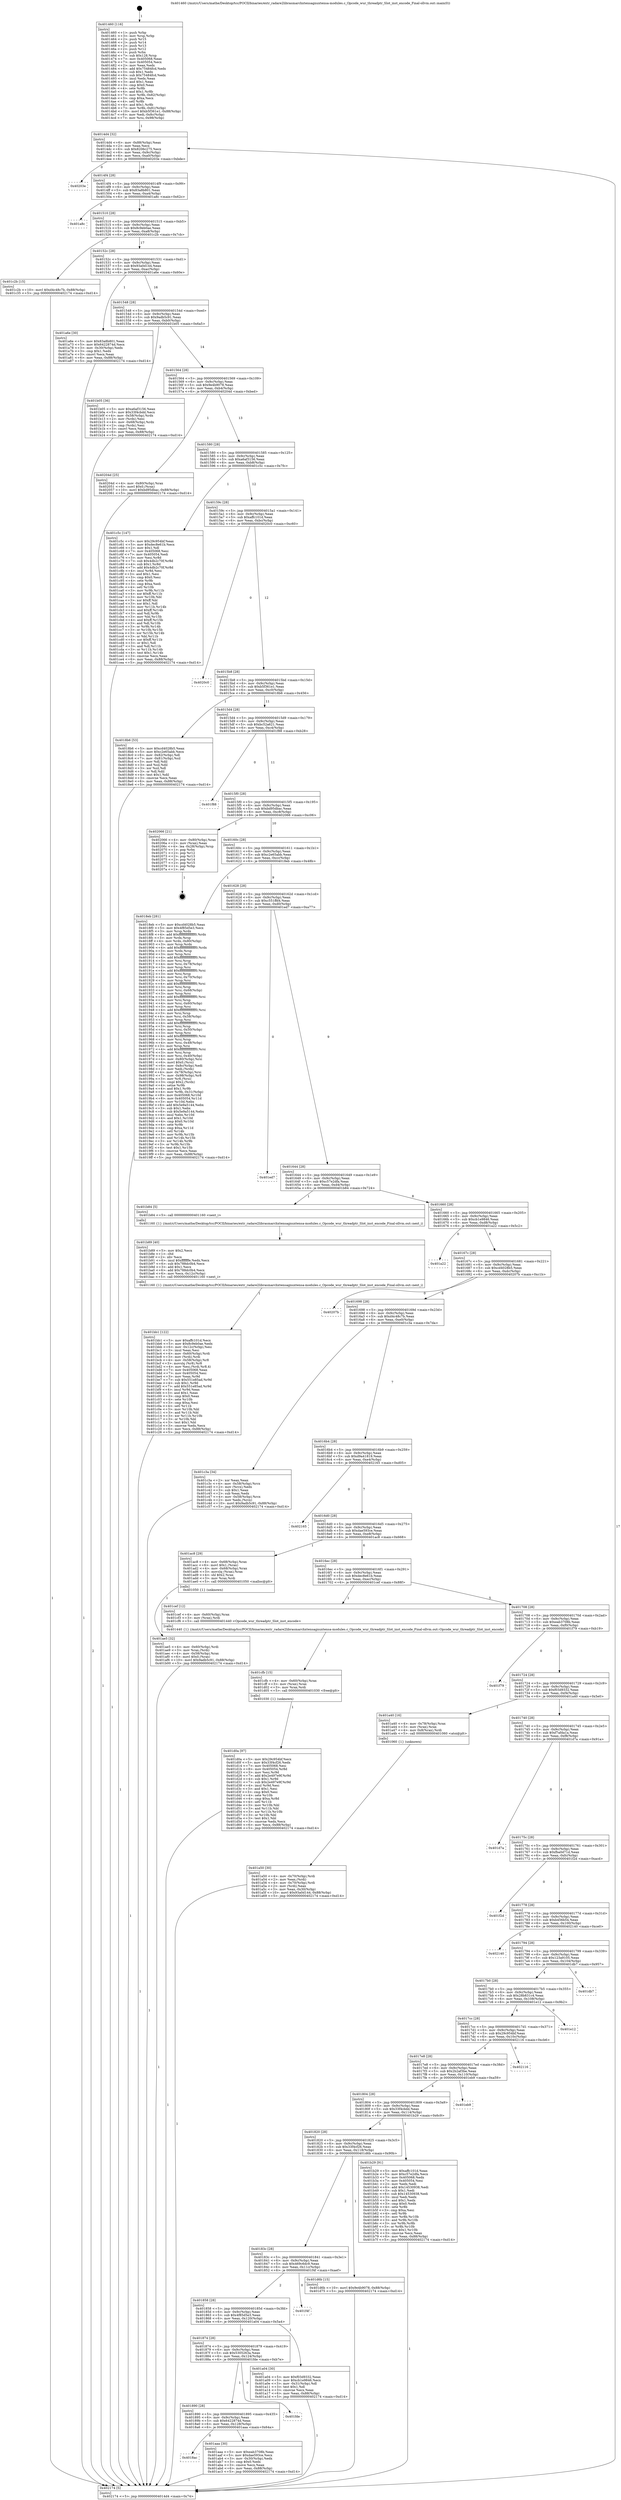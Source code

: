 digraph "0x401460" {
  label = "0x401460 (/mnt/c/Users/mathe/Desktop/tcc/POCII/binaries/extr_radare2librasmarchxtensagnuxtensa-modules.c_Opcode_wur_threadptr_Slot_inst_encode_Final-ollvm.out::main(0))"
  labelloc = "t"
  node[shape=record]

  Entry [label="",width=0.3,height=0.3,shape=circle,fillcolor=black,style=filled]
  "0x4014d4" [label="{
     0x4014d4 [32]\l
     | [instrs]\l
     &nbsp;&nbsp;0x4014d4 \<+6\>: mov -0x88(%rbp),%eax\l
     &nbsp;&nbsp;0x4014da \<+2\>: mov %eax,%ecx\l
     &nbsp;&nbsp;0x4014dc \<+6\>: sub $0x8206c275,%ecx\l
     &nbsp;&nbsp;0x4014e2 \<+6\>: mov %eax,-0x9c(%rbp)\l
     &nbsp;&nbsp;0x4014e8 \<+6\>: mov %ecx,-0xa0(%rbp)\l
     &nbsp;&nbsp;0x4014ee \<+6\>: je 000000000040203e \<main+0xbde\>\l
  }"]
  "0x40203e" [label="{
     0x40203e\l
  }", style=dashed]
  "0x4014f4" [label="{
     0x4014f4 [28]\l
     | [instrs]\l
     &nbsp;&nbsp;0x4014f4 \<+5\>: jmp 00000000004014f9 \<main+0x99\>\l
     &nbsp;&nbsp;0x4014f9 \<+6\>: mov -0x9c(%rbp),%eax\l
     &nbsp;&nbsp;0x4014ff \<+5\>: sub $0x83a8b801,%eax\l
     &nbsp;&nbsp;0x401504 \<+6\>: mov %eax,-0xa4(%rbp)\l
     &nbsp;&nbsp;0x40150a \<+6\>: je 0000000000401a8c \<main+0x62c\>\l
  }"]
  Exit [label="",width=0.3,height=0.3,shape=circle,fillcolor=black,style=filled,peripheries=2]
  "0x401a8c" [label="{
     0x401a8c\l
  }", style=dashed]
  "0x401510" [label="{
     0x401510 [28]\l
     | [instrs]\l
     &nbsp;&nbsp;0x401510 \<+5\>: jmp 0000000000401515 \<main+0xb5\>\l
     &nbsp;&nbsp;0x401515 \<+6\>: mov -0x9c(%rbp),%eax\l
     &nbsp;&nbsp;0x40151b \<+5\>: sub $0x8c9eb0ae,%eax\l
     &nbsp;&nbsp;0x401520 \<+6\>: mov %eax,-0xa8(%rbp)\l
     &nbsp;&nbsp;0x401526 \<+6\>: je 0000000000401c2b \<main+0x7cb\>\l
  }"]
  "0x401d0a" [label="{
     0x401d0a [97]\l
     | [instrs]\l
     &nbsp;&nbsp;0x401d0a \<+5\>: mov $0x29c954bf,%ecx\l
     &nbsp;&nbsp;0x401d0f \<+5\>: mov $0x33f4cf26,%edx\l
     &nbsp;&nbsp;0x401d14 \<+7\>: mov 0x405068,%esi\l
     &nbsp;&nbsp;0x401d1b \<+8\>: mov 0x405054,%r8d\l
     &nbsp;&nbsp;0x401d23 \<+3\>: mov %esi,%r9d\l
     &nbsp;&nbsp;0x401d26 \<+7\>: add $0x2e497e9f,%r9d\l
     &nbsp;&nbsp;0x401d2d \<+4\>: sub $0x1,%r9d\l
     &nbsp;&nbsp;0x401d31 \<+7\>: sub $0x2e497e9f,%r9d\l
     &nbsp;&nbsp;0x401d38 \<+4\>: imul %r9d,%esi\l
     &nbsp;&nbsp;0x401d3c \<+3\>: and $0x1,%esi\l
     &nbsp;&nbsp;0x401d3f \<+3\>: cmp $0x0,%esi\l
     &nbsp;&nbsp;0x401d42 \<+4\>: sete %r10b\l
     &nbsp;&nbsp;0x401d46 \<+4\>: cmp $0xa,%r8d\l
     &nbsp;&nbsp;0x401d4a \<+4\>: setl %r11b\l
     &nbsp;&nbsp;0x401d4e \<+3\>: mov %r10b,%bl\l
     &nbsp;&nbsp;0x401d51 \<+3\>: and %r11b,%bl\l
     &nbsp;&nbsp;0x401d54 \<+3\>: xor %r11b,%r10b\l
     &nbsp;&nbsp;0x401d57 \<+3\>: or %r10b,%bl\l
     &nbsp;&nbsp;0x401d5a \<+3\>: test $0x1,%bl\l
     &nbsp;&nbsp;0x401d5d \<+3\>: cmovne %edx,%ecx\l
     &nbsp;&nbsp;0x401d60 \<+6\>: mov %ecx,-0x88(%rbp)\l
     &nbsp;&nbsp;0x401d66 \<+5\>: jmp 0000000000402174 \<main+0xd14\>\l
  }"]
  "0x401c2b" [label="{
     0x401c2b [15]\l
     | [instrs]\l
     &nbsp;&nbsp;0x401c2b \<+10\>: movl $0xd4c48c7b,-0x88(%rbp)\l
     &nbsp;&nbsp;0x401c35 \<+5\>: jmp 0000000000402174 \<main+0xd14\>\l
  }"]
  "0x40152c" [label="{
     0x40152c [28]\l
     | [instrs]\l
     &nbsp;&nbsp;0x40152c \<+5\>: jmp 0000000000401531 \<main+0xd1\>\l
     &nbsp;&nbsp;0x401531 \<+6\>: mov -0x9c(%rbp),%eax\l
     &nbsp;&nbsp;0x401537 \<+5\>: sub $0x93a0d144,%eax\l
     &nbsp;&nbsp;0x40153c \<+6\>: mov %eax,-0xac(%rbp)\l
     &nbsp;&nbsp;0x401542 \<+6\>: je 0000000000401a6e \<main+0x60e\>\l
  }"]
  "0x401cfb" [label="{
     0x401cfb [15]\l
     | [instrs]\l
     &nbsp;&nbsp;0x401cfb \<+4\>: mov -0x60(%rbp),%rax\l
     &nbsp;&nbsp;0x401cff \<+3\>: mov (%rax),%rax\l
     &nbsp;&nbsp;0x401d02 \<+3\>: mov %rax,%rdi\l
     &nbsp;&nbsp;0x401d05 \<+5\>: call 0000000000401030 \<free@plt\>\l
     | [calls]\l
     &nbsp;&nbsp;0x401030 \{1\} (unknown)\l
  }"]
  "0x401a6e" [label="{
     0x401a6e [30]\l
     | [instrs]\l
     &nbsp;&nbsp;0x401a6e \<+5\>: mov $0x83a8b801,%eax\l
     &nbsp;&nbsp;0x401a73 \<+5\>: mov $0x6422874d,%ecx\l
     &nbsp;&nbsp;0x401a78 \<+3\>: mov -0x30(%rbp),%edx\l
     &nbsp;&nbsp;0x401a7b \<+3\>: cmp $0x1,%edx\l
     &nbsp;&nbsp;0x401a7e \<+3\>: cmovl %ecx,%eax\l
     &nbsp;&nbsp;0x401a81 \<+6\>: mov %eax,-0x88(%rbp)\l
     &nbsp;&nbsp;0x401a87 \<+5\>: jmp 0000000000402174 \<main+0xd14\>\l
  }"]
  "0x401548" [label="{
     0x401548 [28]\l
     | [instrs]\l
     &nbsp;&nbsp;0x401548 \<+5\>: jmp 000000000040154d \<main+0xed\>\l
     &nbsp;&nbsp;0x40154d \<+6\>: mov -0x9c(%rbp),%eax\l
     &nbsp;&nbsp;0x401553 \<+5\>: sub $0x9adb5c91,%eax\l
     &nbsp;&nbsp;0x401558 \<+6\>: mov %eax,-0xb0(%rbp)\l
     &nbsp;&nbsp;0x40155e \<+6\>: je 0000000000401b05 \<main+0x6a5\>\l
  }"]
  "0x401bb1" [label="{
     0x401bb1 [122]\l
     | [instrs]\l
     &nbsp;&nbsp;0x401bb1 \<+5\>: mov $0xaffc101d,%ecx\l
     &nbsp;&nbsp;0x401bb6 \<+5\>: mov $0x8c9eb0ae,%edx\l
     &nbsp;&nbsp;0x401bbb \<+6\>: mov -0x12c(%rbp),%esi\l
     &nbsp;&nbsp;0x401bc1 \<+3\>: imul %eax,%esi\l
     &nbsp;&nbsp;0x401bc4 \<+4\>: mov -0x60(%rbp),%rdi\l
     &nbsp;&nbsp;0x401bc8 \<+3\>: mov (%rdi),%rdi\l
     &nbsp;&nbsp;0x401bcb \<+4\>: mov -0x58(%rbp),%r8\l
     &nbsp;&nbsp;0x401bcf \<+3\>: movslq (%r8),%r8\l
     &nbsp;&nbsp;0x401bd2 \<+4\>: mov %esi,(%rdi,%r8,4)\l
     &nbsp;&nbsp;0x401bd6 \<+7\>: mov 0x405068,%eax\l
     &nbsp;&nbsp;0x401bdd \<+7\>: mov 0x405054,%esi\l
     &nbsp;&nbsp;0x401be4 \<+3\>: mov %eax,%r9d\l
     &nbsp;&nbsp;0x401be7 \<+7\>: sub $0x551e85ad,%r9d\l
     &nbsp;&nbsp;0x401bee \<+4\>: sub $0x1,%r9d\l
     &nbsp;&nbsp;0x401bf2 \<+7\>: add $0x551e85ad,%r9d\l
     &nbsp;&nbsp;0x401bf9 \<+4\>: imul %r9d,%eax\l
     &nbsp;&nbsp;0x401bfd \<+3\>: and $0x1,%eax\l
     &nbsp;&nbsp;0x401c00 \<+3\>: cmp $0x0,%eax\l
     &nbsp;&nbsp;0x401c03 \<+4\>: sete %r10b\l
     &nbsp;&nbsp;0x401c07 \<+3\>: cmp $0xa,%esi\l
     &nbsp;&nbsp;0x401c0a \<+4\>: setl %r11b\l
     &nbsp;&nbsp;0x401c0e \<+3\>: mov %r10b,%bl\l
     &nbsp;&nbsp;0x401c11 \<+3\>: and %r11b,%bl\l
     &nbsp;&nbsp;0x401c14 \<+3\>: xor %r11b,%r10b\l
     &nbsp;&nbsp;0x401c17 \<+3\>: or %r10b,%bl\l
     &nbsp;&nbsp;0x401c1a \<+3\>: test $0x1,%bl\l
     &nbsp;&nbsp;0x401c1d \<+3\>: cmovne %edx,%ecx\l
     &nbsp;&nbsp;0x401c20 \<+6\>: mov %ecx,-0x88(%rbp)\l
     &nbsp;&nbsp;0x401c26 \<+5\>: jmp 0000000000402174 \<main+0xd14\>\l
  }"]
  "0x401b05" [label="{
     0x401b05 [36]\l
     | [instrs]\l
     &nbsp;&nbsp;0x401b05 \<+5\>: mov $0xa6af3156,%eax\l
     &nbsp;&nbsp;0x401b0a \<+5\>: mov $0x33f4cbdd,%ecx\l
     &nbsp;&nbsp;0x401b0f \<+4\>: mov -0x58(%rbp),%rdx\l
     &nbsp;&nbsp;0x401b13 \<+2\>: mov (%rdx),%esi\l
     &nbsp;&nbsp;0x401b15 \<+4\>: mov -0x68(%rbp),%rdx\l
     &nbsp;&nbsp;0x401b19 \<+2\>: cmp (%rdx),%esi\l
     &nbsp;&nbsp;0x401b1b \<+3\>: cmovl %ecx,%eax\l
     &nbsp;&nbsp;0x401b1e \<+6\>: mov %eax,-0x88(%rbp)\l
     &nbsp;&nbsp;0x401b24 \<+5\>: jmp 0000000000402174 \<main+0xd14\>\l
  }"]
  "0x401564" [label="{
     0x401564 [28]\l
     | [instrs]\l
     &nbsp;&nbsp;0x401564 \<+5\>: jmp 0000000000401569 \<main+0x109\>\l
     &nbsp;&nbsp;0x401569 \<+6\>: mov -0x9c(%rbp),%eax\l
     &nbsp;&nbsp;0x40156f \<+5\>: sub $0x9e4b9078,%eax\l
     &nbsp;&nbsp;0x401574 \<+6\>: mov %eax,-0xb4(%rbp)\l
     &nbsp;&nbsp;0x40157a \<+6\>: je 000000000040204d \<main+0xbed\>\l
  }"]
  "0x401b89" [label="{
     0x401b89 [40]\l
     | [instrs]\l
     &nbsp;&nbsp;0x401b89 \<+5\>: mov $0x2,%ecx\l
     &nbsp;&nbsp;0x401b8e \<+1\>: cltd\l
     &nbsp;&nbsp;0x401b8f \<+2\>: idiv %ecx\l
     &nbsp;&nbsp;0x401b91 \<+6\>: imul $0xfffffffe,%edx,%ecx\l
     &nbsp;&nbsp;0x401b97 \<+6\>: sub $0x788dc0b4,%ecx\l
     &nbsp;&nbsp;0x401b9d \<+3\>: add $0x1,%ecx\l
     &nbsp;&nbsp;0x401ba0 \<+6\>: add $0x788dc0b4,%ecx\l
     &nbsp;&nbsp;0x401ba6 \<+6\>: mov %ecx,-0x12c(%rbp)\l
     &nbsp;&nbsp;0x401bac \<+5\>: call 0000000000401160 \<next_i\>\l
     | [calls]\l
     &nbsp;&nbsp;0x401160 \{1\} (/mnt/c/Users/mathe/Desktop/tcc/POCII/binaries/extr_radare2librasmarchxtensagnuxtensa-modules.c_Opcode_wur_threadptr_Slot_inst_encode_Final-ollvm.out::next_i)\l
  }"]
  "0x40204d" [label="{
     0x40204d [25]\l
     | [instrs]\l
     &nbsp;&nbsp;0x40204d \<+4\>: mov -0x80(%rbp),%rax\l
     &nbsp;&nbsp;0x402051 \<+6\>: movl $0x0,(%rax)\l
     &nbsp;&nbsp;0x402057 \<+10\>: movl $0xbd95dbac,-0x88(%rbp)\l
     &nbsp;&nbsp;0x402061 \<+5\>: jmp 0000000000402174 \<main+0xd14\>\l
  }"]
  "0x401580" [label="{
     0x401580 [28]\l
     | [instrs]\l
     &nbsp;&nbsp;0x401580 \<+5\>: jmp 0000000000401585 \<main+0x125\>\l
     &nbsp;&nbsp;0x401585 \<+6\>: mov -0x9c(%rbp),%eax\l
     &nbsp;&nbsp;0x40158b \<+5\>: sub $0xa6af3156,%eax\l
     &nbsp;&nbsp;0x401590 \<+6\>: mov %eax,-0xb8(%rbp)\l
     &nbsp;&nbsp;0x401596 \<+6\>: je 0000000000401c5c \<main+0x7fc\>\l
  }"]
  "0x401ae5" [label="{
     0x401ae5 [32]\l
     | [instrs]\l
     &nbsp;&nbsp;0x401ae5 \<+4\>: mov -0x60(%rbp),%rdi\l
     &nbsp;&nbsp;0x401ae9 \<+3\>: mov %rax,(%rdi)\l
     &nbsp;&nbsp;0x401aec \<+4\>: mov -0x58(%rbp),%rax\l
     &nbsp;&nbsp;0x401af0 \<+6\>: movl $0x0,(%rax)\l
     &nbsp;&nbsp;0x401af6 \<+10\>: movl $0x9adb5c91,-0x88(%rbp)\l
     &nbsp;&nbsp;0x401b00 \<+5\>: jmp 0000000000402174 \<main+0xd14\>\l
  }"]
  "0x401c5c" [label="{
     0x401c5c [147]\l
     | [instrs]\l
     &nbsp;&nbsp;0x401c5c \<+5\>: mov $0x29c954bf,%eax\l
     &nbsp;&nbsp;0x401c61 \<+5\>: mov $0xdec8e61b,%ecx\l
     &nbsp;&nbsp;0x401c66 \<+2\>: mov $0x1,%dl\l
     &nbsp;&nbsp;0x401c68 \<+7\>: mov 0x405068,%esi\l
     &nbsp;&nbsp;0x401c6f \<+7\>: mov 0x405054,%edi\l
     &nbsp;&nbsp;0x401c76 \<+3\>: mov %esi,%r8d\l
     &nbsp;&nbsp;0x401c79 \<+7\>: sub $0x4db2c70f,%r8d\l
     &nbsp;&nbsp;0x401c80 \<+4\>: sub $0x1,%r8d\l
     &nbsp;&nbsp;0x401c84 \<+7\>: add $0x4db2c70f,%r8d\l
     &nbsp;&nbsp;0x401c8b \<+4\>: imul %r8d,%esi\l
     &nbsp;&nbsp;0x401c8f \<+3\>: and $0x1,%esi\l
     &nbsp;&nbsp;0x401c92 \<+3\>: cmp $0x0,%esi\l
     &nbsp;&nbsp;0x401c95 \<+4\>: sete %r9b\l
     &nbsp;&nbsp;0x401c99 \<+3\>: cmp $0xa,%edi\l
     &nbsp;&nbsp;0x401c9c \<+4\>: setl %r10b\l
     &nbsp;&nbsp;0x401ca0 \<+3\>: mov %r9b,%r11b\l
     &nbsp;&nbsp;0x401ca3 \<+4\>: xor $0xff,%r11b\l
     &nbsp;&nbsp;0x401ca7 \<+3\>: mov %r10b,%bl\l
     &nbsp;&nbsp;0x401caa \<+3\>: xor $0xff,%bl\l
     &nbsp;&nbsp;0x401cad \<+3\>: xor $0x1,%dl\l
     &nbsp;&nbsp;0x401cb0 \<+3\>: mov %r11b,%r14b\l
     &nbsp;&nbsp;0x401cb3 \<+4\>: and $0xff,%r14b\l
     &nbsp;&nbsp;0x401cb7 \<+3\>: and %dl,%r9b\l
     &nbsp;&nbsp;0x401cba \<+3\>: mov %bl,%r15b\l
     &nbsp;&nbsp;0x401cbd \<+4\>: and $0xff,%r15b\l
     &nbsp;&nbsp;0x401cc1 \<+3\>: and %dl,%r10b\l
     &nbsp;&nbsp;0x401cc4 \<+3\>: or %r9b,%r14b\l
     &nbsp;&nbsp;0x401cc7 \<+3\>: or %r10b,%r15b\l
     &nbsp;&nbsp;0x401cca \<+3\>: xor %r15b,%r14b\l
     &nbsp;&nbsp;0x401ccd \<+3\>: or %bl,%r11b\l
     &nbsp;&nbsp;0x401cd0 \<+4\>: xor $0xff,%r11b\l
     &nbsp;&nbsp;0x401cd4 \<+3\>: or $0x1,%dl\l
     &nbsp;&nbsp;0x401cd7 \<+3\>: and %dl,%r11b\l
     &nbsp;&nbsp;0x401cda \<+3\>: or %r11b,%r14b\l
     &nbsp;&nbsp;0x401cdd \<+4\>: test $0x1,%r14b\l
     &nbsp;&nbsp;0x401ce1 \<+3\>: cmovne %ecx,%eax\l
     &nbsp;&nbsp;0x401ce4 \<+6\>: mov %eax,-0x88(%rbp)\l
     &nbsp;&nbsp;0x401cea \<+5\>: jmp 0000000000402174 \<main+0xd14\>\l
  }"]
  "0x40159c" [label="{
     0x40159c [28]\l
     | [instrs]\l
     &nbsp;&nbsp;0x40159c \<+5\>: jmp 00000000004015a1 \<main+0x141\>\l
     &nbsp;&nbsp;0x4015a1 \<+6\>: mov -0x9c(%rbp),%eax\l
     &nbsp;&nbsp;0x4015a7 \<+5\>: sub $0xaffc101d,%eax\l
     &nbsp;&nbsp;0x4015ac \<+6\>: mov %eax,-0xbc(%rbp)\l
     &nbsp;&nbsp;0x4015b2 \<+6\>: je 00000000004020c0 \<main+0xc60\>\l
  }"]
  "0x4018ac" [label="{
     0x4018ac\l
  }", style=dashed]
  "0x4020c0" [label="{
     0x4020c0\l
  }", style=dashed]
  "0x4015b8" [label="{
     0x4015b8 [28]\l
     | [instrs]\l
     &nbsp;&nbsp;0x4015b8 \<+5\>: jmp 00000000004015bd \<main+0x15d\>\l
     &nbsp;&nbsp;0x4015bd \<+6\>: mov -0x9c(%rbp),%eax\l
     &nbsp;&nbsp;0x4015c3 \<+5\>: sub $0xb5f361e1,%eax\l
     &nbsp;&nbsp;0x4015c8 \<+6\>: mov %eax,-0xc0(%rbp)\l
     &nbsp;&nbsp;0x4015ce \<+6\>: je 00000000004018b6 \<main+0x456\>\l
  }"]
  "0x401aaa" [label="{
     0x401aaa [30]\l
     | [instrs]\l
     &nbsp;&nbsp;0x401aaa \<+5\>: mov $0xeab3708b,%eax\l
     &nbsp;&nbsp;0x401aaf \<+5\>: mov $0xdae593ce,%ecx\l
     &nbsp;&nbsp;0x401ab4 \<+3\>: mov -0x30(%rbp),%edx\l
     &nbsp;&nbsp;0x401ab7 \<+3\>: cmp $0x0,%edx\l
     &nbsp;&nbsp;0x401aba \<+3\>: cmove %ecx,%eax\l
     &nbsp;&nbsp;0x401abd \<+6\>: mov %eax,-0x88(%rbp)\l
     &nbsp;&nbsp;0x401ac3 \<+5\>: jmp 0000000000402174 \<main+0xd14\>\l
  }"]
  "0x4018b6" [label="{
     0x4018b6 [53]\l
     | [instrs]\l
     &nbsp;&nbsp;0x4018b6 \<+5\>: mov $0xcd4028b5,%eax\l
     &nbsp;&nbsp;0x4018bb \<+5\>: mov $0xc2e65abb,%ecx\l
     &nbsp;&nbsp;0x4018c0 \<+6\>: mov -0x82(%rbp),%dl\l
     &nbsp;&nbsp;0x4018c6 \<+7\>: mov -0x81(%rbp),%sil\l
     &nbsp;&nbsp;0x4018cd \<+3\>: mov %dl,%dil\l
     &nbsp;&nbsp;0x4018d0 \<+3\>: and %sil,%dil\l
     &nbsp;&nbsp;0x4018d3 \<+3\>: xor %sil,%dl\l
     &nbsp;&nbsp;0x4018d6 \<+3\>: or %dl,%dil\l
     &nbsp;&nbsp;0x4018d9 \<+4\>: test $0x1,%dil\l
     &nbsp;&nbsp;0x4018dd \<+3\>: cmovne %ecx,%eax\l
     &nbsp;&nbsp;0x4018e0 \<+6\>: mov %eax,-0x88(%rbp)\l
     &nbsp;&nbsp;0x4018e6 \<+5\>: jmp 0000000000402174 \<main+0xd14\>\l
  }"]
  "0x4015d4" [label="{
     0x4015d4 [28]\l
     | [instrs]\l
     &nbsp;&nbsp;0x4015d4 \<+5\>: jmp 00000000004015d9 \<main+0x179\>\l
     &nbsp;&nbsp;0x4015d9 \<+6\>: mov -0x9c(%rbp),%eax\l
     &nbsp;&nbsp;0x4015df \<+5\>: sub $0xbc52a621,%eax\l
     &nbsp;&nbsp;0x4015e4 \<+6\>: mov %eax,-0xc4(%rbp)\l
     &nbsp;&nbsp;0x4015ea \<+6\>: je 0000000000401f88 \<main+0xb28\>\l
  }"]
  "0x402174" [label="{
     0x402174 [5]\l
     | [instrs]\l
     &nbsp;&nbsp;0x402174 \<+5\>: jmp 00000000004014d4 \<main+0x74\>\l
  }"]
  "0x401460" [label="{
     0x401460 [116]\l
     | [instrs]\l
     &nbsp;&nbsp;0x401460 \<+1\>: push %rbp\l
     &nbsp;&nbsp;0x401461 \<+3\>: mov %rsp,%rbp\l
     &nbsp;&nbsp;0x401464 \<+2\>: push %r15\l
     &nbsp;&nbsp;0x401466 \<+2\>: push %r14\l
     &nbsp;&nbsp;0x401468 \<+2\>: push %r13\l
     &nbsp;&nbsp;0x40146a \<+2\>: push %r12\l
     &nbsp;&nbsp;0x40146c \<+1\>: push %rbx\l
     &nbsp;&nbsp;0x40146d \<+7\>: sub $0x128,%rsp\l
     &nbsp;&nbsp;0x401474 \<+7\>: mov 0x405068,%eax\l
     &nbsp;&nbsp;0x40147b \<+7\>: mov 0x405054,%ecx\l
     &nbsp;&nbsp;0x401482 \<+2\>: mov %eax,%edx\l
     &nbsp;&nbsp;0x401484 \<+6\>: add $0x75484fcd,%edx\l
     &nbsp;&nbsp;0x40148a \<+3\>: sub $0x1,%edx\l
     &nbsp;&nbsp;0x40148d \<+6\>: sub $0x75484fcd,%edx\l
     &nbsp;&nbsp;0x401493 \<+3\>: imul %edx,%eax\l
     &nbsp;&nbsp;0x401496 \<+3\>: and $0x1,%eax\l
     &nbsp;&nbsp;0x401499 \<+3\>: cmp $0x0,%eax\l
     &nbsp;&nbsp;0x40149c \<+4\>: sete %r8b\l
     &nbsp;&nbsp;0x4014a0 \<+4\>: and $0x1,%r8b\l
     &nbsp;&nbsp;0x4014a4 \<+7\>: mov %r8b,-0x82(%rbp)\l
     &nbsp;&nbsp;0x4014ab \<+3\>: cmp $0xa,%ecx\l
     &nbsp;&nbsp;0x4014ae \<+4\>: setl %r8b\l
     &nbsp;&nbsp;0x4014b2 \<+4\>: and $0x1,%r8b\l
     &nbsp;&nbsp;0x4014b6 \<+7\>: mov %r8b,-0x81(%rbp)\l
     &nbsp;&nbsp;0x4014bd \<+10\>: movl $0xb5f361e1,-0x88(%rbp)\l
     &nbsp;&nbsp;0x4014c7 \<+6\>: mov %edi,-0x8c(%rbp)\l
     &nbsp;&nbsp;0x4014cd \<+7\>: mov %rsi,-0x98(%rbp)\l
  }"]
  "0x401890" [label="{
     0x401890 [28]\l
     | [instrs]\l
     &nbsp;&nbsp;0x401890 \<+5\>: jmp 0000000000401895 \<main+0x435\>\l
     &nbsp;&nbsp;0x401895 \<+6\>: mov -0x9c(%rbp),%eax\l
     &nbsp;&nbsp;0x40189b \<+5\>: sub $0x6422874d,%eax\l
     &nbsp;&nbsp;0x4018a0 \<+6\>: mov %eax,-0x128(%rbp)\l
     &nbsp;&nbsp;0x4018a6 \<+6\>: je 0000000000401aaa \<main+0x64a\>\l
  }"]
  "0x401f88" [label="{
     0x401f88\l
  }", style=dashed]
  "0x4015f0" [label="{
     0x4015f0 [28]\l
     | [instrs]\l
     &nbsp;&nbsp;0x4015f0 \<+5\>: jmp 00000000004015f5 \<main+0x195\>\l
     &nbsp;&nbsp;0x4015f5 \<+6\>: mov -0x9c(%rbp),%eax\l
     &nbsp;&nbsp;0x4015fb \<+5\>: sub $0xbd95dbac,%eax\l
     &nbsp;&nbsp;0x401600 \<+6\>: mov %eax,-0xc8(%rbp)\l
     &nbsp;&nbsp;0x401606 \<+6\>: je 0000000000402066 \<main+0xc06\>\l
  }"]
  "0x401fde" [label="{
     0x401fde\l
  }", style=dashed]
  "0x402066" [label="{
     0x402066 [21]\l
     | [instrs]\l
     &nbsp;&nbsp;0x402066 \<+4\>: mov -0x80(%rbp),%rax\l
     &nbsp;&nbsp;0x40206a \<+2\>: mov (%rax),%eax\l
     &nbsp;&nbsp;0x40206c \<+4\>: lea -0x28(%rbp),%rsp\l
     &nbsp;&nbsp;0x402070 \<+1\>: pop %rbx\l
     &nbsp;&nbsp;0x402071 \<+2\>: pop %r12\l
     &nbsp;&nbsp;0x402073 \<+2\>: pop %r13\l
     &nbsp;&nbsp;0x402075 \<+2\>: pop %r14\l
     &nbsp;&nbsp;0x402077 \<+2\>: pop %r15\l
     &nbsp;&nbsp;0x402079 \<+1\>: pop %rbp\l
     &nbsp;&nbsp;0x40207a \<+1\>: ret\l
  }"]
  "0x40160c" [label="{
     0x40160c [28]\l
     | [instrs]\l
     &nbsp;&nbsp;0x40160c \<+5\>: jmp 0000000000401611 \<main+0x1b1\>\l
     &nbsp;&nbsp;0x401611 \<+6\>: mov -0x9c(%rbp),%eax\l
     &nbsp;&nbsp;0x401617 \<+5\>: sub $0xc2e65abb,%eax\l
     &nbsp;&nbsp;0x40161c \<+6\>: mov %eax,-0xcc(%rbp)\l
     &nbsp;&nbsp;0x401622 \<+6\>: je 00000000004018eb \<main+0x48b\>\l
  }"]
  "0x401a50" [label="{
     0x401a50 [30]\l
     | [instrs]\l
     &nbsp;&nbsp;0x401a50 \<+4\>: mov -0x70(%rbp),%rdi\l
     &nbsp;&nbsp;0x401a54 \<+2\>: mov %eax,(%rdi)\l
     &nbsp;&nbsp;0x401a56 \<+4\>: mov -0x70(%rbp),%rdi\l
     &nbsp;&nbsp;0x401a5a \<+2\>: mov (%rdi),%eax\l
     &nbsp;&nbsp;0x401a5c \<+3\>: mov %eax,-0x30(%rbp)\l
     &nbsp;&nbsp;0x401a5f \<+10\>: movl $0x93a0d144,-0x88(%rbp)\l
     &nbsp;&nbsp;0x401a69 \<+5\>: jmp 0000000000402174 \<main+0xd14\>\l
  }"]
  "0x4018eb" [label="{
     0x4018eb [281]\l
     | [instrs]\l
     &nbsp;&nbsp;0x4018eb \<+5\>: mov $0xcd4028b5,%eax\l
     &nbsp;&nbsp;0x4018f0 \<+5\>: mov $0x4f85d5e3,%ecx\l
     &nbsp;&nbsp;0x4018f5 \<+3\>: mov %rsp,%rdx\l
     &nbsp;&nbsp;0x4018f8 \<+4\>: add $0xfffffffffffffff0,%rdx\l
     &nbsp;&nbsp;0x4018fc \<+3\>: mov %rdx,%rsp\l
     &nbsp;&nbsp;0x4018ff \<+4\>: mov %rdx,-0x80(%rbp)\l
     &nbsp;&nbsp;0x401903 \<+3\>: mov %rsp,%rdx\l
     &nbsp;&nbsp;0x401906 \<+4\>: add $0xfffffffffffffff0,%rdx\l
     &nbsp;&nbsp;0x40190a \<+3\>: mov %rdx,%rsp\l
     &nbsp;&nbsp;0x40190d \<+3\>: mov %rsp,%rsi\l
     &nbsp;&nbsp;0x401910 \<+4\>: add $0xfffffffffffffff0,%rsi\l
     &nbsp;&nbsp;0x401914 \<+3\>: mov %rsi,%rsp\l
     &nbsp;&nbsp;0x401917 \<+4\>: mov %rsi,-0x78(%rbp)\l
     &nbsp;&nbsp;0x40191b \<+3\>: mov %rsp,%rsi\l
     &nbsp;&nbsp;0x40191e \<+4\>: add $0xfffffffffffffff0,%rsi\l
     &nbsp;&nbsp;0x401922 \<+3\>: mov %rsi,%rsp\l
     &nbsp;&nbsp;0x401925 \<+4\>: mov %rsi,-0x70(%rbp)\l
     &nbsp;&nbsp;0x401929 \<+3\>: mov %rsp,%rsi\l
     &nbsp;&nbsp;0x40192c \<+4\>: add $0xfffffffffffffff0,%rsi\l
     &nbsp;&nbsp;0x401930 \<+3\>: mov %rsi,%rsp\l
     &nbsp;&nbsp;0x401933 \<+4\>: mov %rsi,-0x68(%rbp)\l
     &nbsp;&nbsp;0x401937 \<+3\>: mov %rsp,%rsi\l
     &nbsp;&nbsp;0x40193a \<+4\>: add $0xfffffffffffffff0,%rsi\l
     &nbsp;&nbsp;0x40193e \<+3\>: mov %rsi,%rsp\l
     &nbsp;&nbsp;0x401941 \<+4\>: mov %rsi,-0x60(%rbp)\l
     &nbsp;&nbsp;0x401945 \<+3\>: mov %rsp,%rsi\l
     &nbsp;&nbsp;0x401948 \<+4\>: add $0xfffffffffffffff0,%rsi\l
     &nbsp;&nbsp;0x40194c \<+3\>: mov %rsi,%rsp\l
     &nbsp;&nbsp;0x40194f \<+4\>: mov %rsi,-0x58(%rbp)\l
     &nbsp;&nbsp;0x401953 \<+3\>: mov %rsp,%rsi\l
     &nbsp;&nbsp;0x401956 \<+4\>: add $0xfffffffffffffff0,%rsi\l
     &nbsp;&nbsp;0x40195a \<+3\>: mov %rsi,%rsp\l
     &nbsp;&nbsp;0x40195d \<+4\>: mov %rsi,-0x50(%rbp)\l
     &nbsp;&nbsp;0x401961 \<+3\>: mov %rsp,%rsi\l
     &nbsp;&nbsp;0x401964 \<+4\>: add $0xfffffffffffffff0,%rsi\l
     &nbsp;&nbsp;0x401968 \<+3\>: mov %rsi,%rsp\l
     &nbsp;&nbsp;0x40196b \<+4\>: mov %rsi,-0x48(%rbp)\l
     &nbsp;&nbsp;0x40196f \<+3\>: mov %rsp,%rsi\l
     &nbsp;&nbsp;0x401972 \<+4\>: add $0xfffffffffffffff0,%rsi\l
     &nbsp;&nbsp;0x401976 \<+3\>: mov %rsi,%rsp\l
     &nbsp;&nbsp;0x401979 \<+4\>: mov %rsi,-0x40(%rbp)\l
     &nbsp;&nbsp;0x40197d \<+4\>: mov -0x80(%rbp),%rsi\l
     &nbsp;&nbsp;0x401981 \<+6\>: movl $0x0,(%rsi)\l
     &nbsp;&nbsp;0x401987 \<+6\>: mov -0x8c(%rbp),%edi\l
     &nbsp;&nbsp;0x40198d \<+2\>: mov %edi,(%rdx)\l
     &nbsp;&nbsp;0x40198f \<+4\>: mov -0x78(%rbp),%rsi\l
     &nbsp;&nbsp;0x401993 \<+7\>: mov -0x98(%rbp),%r8\l
     &nbsp;&nbsp;0x40199a \<+3\>: mov %r8,(%rsi)\l
     &nbsp;&nbsp;0x40199d \<+3\>: cmpl $0x2,(%rdx)\l
     &nbsp;&nbsp;0x4019a0 \<+4\>: setne %r9b\l
     &nbsp;&nbsp;0x4019a4 \<+4\>: and $0x1,%r9b\l
     &nbsp;&nbsp;0x4019a8 \<+4\>: mov %r9b,-0x31(%rbp)\l
     &nbsp;&nbsp;0x4019ac \<+8\>: mov 0x405068,%r10d\l
     &nbsp;&nbsp;0x4019b4 \<+8\>: mov 0x405054,%r11d\l
     &nbsp;&nbsp;0x4019bc \<+3\>: mov %r10d,%ebx\l
     &nbsp;&nbsp;0x4019bf \<+6\>: add $0x5e9a5144,%ebx\l
     &nbsp;&nbsp;0x4019c5 \<+3\>: sub $0x1,%ebx\l
     &nbsp;&nbsp;0x4019c8 \<+6\>: sub $0x5e9a5144,%ebx\l
     &nbsp;&nbsp;0x4019ce \<+4\>: imul %ebx,%r10d\l
     &nbsp;&nbsp;0x4019d2 \<+4\>: and $0x1,%r10d\l
     &nbsp;&nbsp;0x4019d6 \<+4\>: cmp $0x0,%r10d\l
     &nbsp;&nbsp;0x4019da \<+4\>: sete %r9b\l
     &nbsp;&nbsp;0x4019de \<+4\>: cmp $0xa,%r11d\l
     &nbsp;&nbsp;0x4019e2 \<+4\>: setl %r14b\l
     &nbsp;&nbsp;0x4019e6 \<+3\>: mov %r9b,%r15b\l
     &nbsp;&nbsp;0x4019e9 \<+3\>: and %r14b,%r15b\l
     &nbsp;&nbsp;0x4019ec \<+3\>: xor %r14b,%r9b\l
     &nbsp;&nbsp;0x4019ef \<+3\>: or %r9b,%r15b\l
     &nbsp;&nbsp;0x4019f2 \<+4\>: test $0x1,%r15b\l
     &nbsp;&nbsp;0x4019f6 \<+3\>: cmovne %ecx,%eax\l
     &nbsp;&nbsp;0x4019f9 \<+6\>: mov %eax,-0x88(%rbp)\l
     &nbsp;&nbsp;0x4019ff \<+5\>: jmp 0000000000402174 \<main+0xd14\>\l
  }"]
  "0x401628" [label="{
     0x401628 [28]\l
     | [instrs]\l
     &nbsp;&nbsp;0x401628 \<+5\>: jmp 000000000040162d \<main+0x1cd\>\l
     &nbsp;&nbsp;0x40162d \<+6\>: mov -0x9c(%rbp),%eax\l
     &nbsp;&nbsp;0x401633 \<+5\>: sub $0xc551ffd4,%eax\l
     &nbsp;&nbsp;0x401638 \<+6\>: mov %eax,-0xd0(%rbp)\l
     &nbsp;&nbsp;0x40163e \<+6\>: je 0000000000401ed7 \<main+0xa77\>\l
  }"]
  "0x401874" [label="{
     0x401874 [28]\l
     | [instrs]\l
     &nbsp;&nbsp;0x401874 \<+5\>: jmp 0000000000401879 \<main+0x419\>\l
     &nbsp;&nbsp;0x401879 \<+6\>: mov -0x9c(%rbp),%eax\l
     &nbsp;&nbsp;0x40187f \<+5\>: sub $0x5305263a,%eax\l
     &nbsp;&nbsp;0x401884 \<+6\>: mov %eax,-0x124(%rbp)\l
     &nbsp;&nbsp;0x40188a \<+6\>: je 0000000000401fde \<main+0xb7e\>\l
  }"]
  "0x401a04" [label="{
     0x401a04 [30]\l
     | [instrs]\l
     &nbsp;&nbsp;0x401a04 \<+5\>: mov $0xf03d9332,%eax\l
     &nbsp;&nbsp;0x401a09 \<+5\>: mov $0xcb1e9846,%ecx\l
     &nbsp;&nbsp;0x401a0e \<+3\>: mov -0x31(%rbp),%dl\l
     &nbsp;&nbsp;0x401a11 \<+3\>: test $0x1,%dl\l
     &nbsp;&nbsp;0x401a14 \<+3\>: cmovne %ecx,%eax\l
     &nbsp;&nbsp;0x401a17 \<+6\>: mov %eax,-0x88(%rbp)\l
     &nbsp;&nbsp;0x401a1d \<+5\>: jmp 0000000000402174 \<main+0xd14\>\l
  }"]
  "0x401ed7" [label="{
     0x401ed7\l
  }", style=dashed]
  "0x401644" [label="{
     0x401644 [28]\l
     | [instrs]\l
     &nbsp;&nbsp;0x401644 \<+5\>: jmp 0000000000401649 \<main+0x1e9\>\l
     &nbsp;&nbsp;0x401649 \<+6\>: mov -0x9c(%rbp),%eax\l
     &nbsp;&nbsp;0x40164f \<+5\>: sub $0xc57e2dfa,%eax\l
     &nbsp;&nbsp;0x401654 \<+6\>: mov %eax,-0xd4(%rbp)\l
     &nbsp;&nbsp;0x40165a \<+6\>: je 0000000000401b84 \<main+0x724\>\l
  }"]
  "0x401858" [label="{
     0x401858 [28]\l
     | [instrs]\l
     &nbsp;&nbsp;0x401858 \<+5\>: jmp 000000000040185d \<main+0x3fd\>\l
     &nbsp;&nbsp;0x40185d \<+6\>: mov -0x9c(%rbp),%eax\l
     &nbsp;&nbsp;0x401863 \<+5\>: sub $0x4f85d5e3,%eax\l
     &nbsp;&nbsp;0x401868 \<+6\>: mov %eax,-0x120(%rbp)\l
     &nbsp;&nbsp;0x40186e \<+6\>: je 0000000000401a04 \<main+0x5a4\>\l
  }"]
  "0x401b84" [label="{
     0x401b84 [5]\l
     | [instrs]\l
     &nbsp;&nbsp;0x401b84 \<+5\>: call 0000000000401160 \<next_i\>\l
     | [calls]\l
     &nbsp;&nbsp;0x401160 \{1\} (/mnt/c/Users/mathe/Desktop/tcc/POCII/binaries/extr_radare2librasmarchxtensagnuxtensa-modules.c_Opcode_wur_threadptr_Slot_inst_encode_Final-ollvm.out::next_i)\l
  }"]
  "0x401660" [label="{
     0x401660 [28]\l
     | [instrs]\l
     &nbsp;&nbsp;0x401660 \<+5\>: jmp 0000000000401665 \<main+0x205\>\l
     &nbsp;&nbsp;0x401665 \<+6\>: mov -0x9c(%rbp),%eax\l
     &nbsp;&nbsp;0x40166b \<+5\>: sub $0xcb1e9846,%eax\l
     &nbsp;&nbsp;0x401670 \<+6\>: mov %eax,-0xd8(%rbp)\l
     &nbsp;&nbsp;0x401676 \<+6\>: je 0000000000401a22 \<main+0x5c2\>\l
  }"]
  "0x401f4f" [label="{
     0x401f4f\l
  }", style=dashed]
  "0x401a22" [label="{
     0x401a22\l
  }", style=dashed]
  "0x40167c" [label="{
     0x40167c [28]\l
     | [instrs]\l
     &nbsp;&nbsp;0x40167c \<+5\>: jmp 0000000000401681 \<main+0x221\>\l
     &nbsp;&nbsp;0x401681 \<+6\>: mov -0x9c(%rbp),%eax\l
     &nbsp;&nbsp;0x401687 \<+5\>: sub $0xcd4028b5,%eax\l
     &nbsp;&nbsp;0x40168c \<+6\>: mov %eax,-0xdc(%rbp)\l
     &nbsp;&nbsp;0x401692 \<+6\>: je 000000000040207b \<main+0xc1b\>\l
  }"]
  "0x40183c" [label="{
     0x40183c [28]\l
     | [instrs]\l
     &nbsp;&nbsp;0x40183c \<+5\>: jmp 0000000000401841 \<main+0x3e1\>\l
     &nbsp;&nbsp;0x401841 \<+6\>: mov -0x9c(%rbp),%eax\l
     &nbsp;&nbsp;0x401847 \<+5\>: sub $0x469c6dc9,%eax\l
     &nbsp;&nbsp;0x40184c \<+6\>: mov %eax,-0x11c(%rbp)\l
     &nbsp;&nbsp;0x401852 \<+6\>: je 0000000000401f4f \<main+0xaef\>\l
  }"]
  "0x40207b" [label="{
     0x40207b\l
  }", style=dashed]
  "0x401698" [label="{
     0x401698 [28]\l
     | [instrs]\l
     &nbsp;&nbsp;0x401698 \<+5\>: jmp 000000000040169d \<main+0x23d\>\l
     &nbsp;&nbsp;0x40169d \<+6\>: mov -0x9c(%rbp),%eax\l
     &nbsp;&nbsp;0x4016a3 \<+5\>: sub $0xd4c48c7b,%eax\l
     &nbsp;&nbsp;0x4016a8 \<+6\>: mov %eax,-0xe0(%rbp)\l
     &nbsp;&nbsp;0x4016ae \<+6\>: je 0000000000401c3a \<main+0x7da\>\l
  }"]
  "0x401d6b" [label="{
     0x401d6b [15]\l
     | [instrs]\l
     &nbsp;&nbsp;0x401d6b \<+10\>: movl $0x9e4b9078,-0x88(%rbp)\l
     &nbsp;&nbsp;0x401d75 \<+5\>: jmp 0000000000402174 \<main+0xd14\>\l
  }"]
  "0x401c3a" [label="{
     0x401c3a [34]\l
     | [instrs]\l
     &nbsp;&nbsp;0x401c3a \<+2\>: xor %eax,%eax\l
     &nbsp;&nbsp;0x401c3c \<+4\>: mov -0x58(%rbp),%rcx\l
     &nbsp;&nbsp;0x401c40 \<+2\>: mov (%rcx),%edx\l
     &nbsp;&nbsp;0x401c42 \<+3\>: sub $0x1,%eax\l
     &nbsp;&nbsp;0x401c45 \<+2\>: sub %eax,%edx\l
     &nbsp;&nbsp;0x401c47 \<+4\>: mov -0x58(%rbp),%rcx\l
     &nbsp;&nbsp;0x401c4b \<+2\>: mov %edx,(%rcx)\l
     &nbsp;&nbsp;0x401c4d \<+10\>: movl $0x9adb5c91,-0x88(%rbp)\l
     &nbsp;&nbsp;0x401c57 \<+5\>: jmp 0000000000402174 \<main+0xd14\>\l
  }"]
  "0x4016b4" [label="{
     0x4016b4 [28]\l
     | [instrs]\l
     &nbsp;&nbsp;0x4016b4 \<+5\>: jmp 00000000004016b9 \<main+0x259\>\l
     &nbsp;&nbsp;0x4016b9 \<+6\>: mov -0x9c(%rbp),%eax\l
     &nbsp;&nbsp;0x4016bf \<+5\>: sub $0xd9a41819,%eax\l
     &nbsp;&nbsp;0x4016c4 \<+6\>: mov %eax,-0xe4(%rbp)\l
     &nbsp;&nbsp;0x4016ca \<+6\>: je 0000000000402165 \<main+0xd05\>\l
  }"]
  "0x401820" [label="{
     0x401820 [28]\l
     | [instrs]\l
     &nbsp;&nbsp;0x401820 \<+5\>: jmp 0000000000401825 \<main+0x3c5\>\l
     &nbsp;&nbsp;0x401825 \<+6\>: mov -0x9c(%rbp),%eax\l
     &nbsp;&nbsp;0x40182b \<+5\>: sub $0x33f4cf26,%eax\l
     &nbsp;&nbsp;0x401830 \<+6\>: mov %eax,-0x118(%rbp)\l
     &nbsp;&nbsp;0x401836 \<+6\>: je 0000000000401d6b \<main+0x90b\>\l
  }"]
  "0x402165" [label="{
     0x402165\l
  }", style=dashed]
  "0x4016d0" [label="{
     0x4016d0 [28]\l
     | [instrs]\l
     &nbsp;&nbsp;0x4016d0 \<+5\>: jmp 00000000004016d5 \<main+0x275\>\l
     &nbsp;&nbsp;0x4016d5 \<+6\>: mov -0x9c(%rbp),%eax\l
     &nbsp;&nbsp;0x4016db \<+5\>: sub $0xdae593ce,%eax\l
     &nbsp;&nbsp;0x4016e0 \<+6\>: mov %eax,-0xe8(%rbp)\l
     &nbsp;&nbsp;0x4016e6 \<+6\>: je 0000000000401ac8 \<main+0x668\>\l
  }"]
  "0x401b29" [label="{
     0x401b29 [91]\l
     | [instrs]\l
     &nbsp;&nbsp;0x401b29 \<+5\>: mov $0xaffc101d,%eax\l
     &nbsp;&nbsp;0x401b2e \<+5\>: mov $0xc57e2dfa,%ecx\l
     &nbsp;&nbsp;0x401b33 \<+7\>: mov 0x405068,%edx\l
     &nbsp;&nbsp;0x401b3a \<+7\>: mov 0x405054,%esi\l
     &nbsp;&nbsp;0x401b41 \<+2\>: mov %edx,%edi\l
     &nbsp;&nbsp;0x401b43 \<+6\>: add $0x14530938,%edi\l
     &nbsp;&nbsp;0x401b49 \<+3\>: sub $0x1,%edi\l
     &nbsp;&nbsp;0x401b4c \<+6\>: sub $0x14530938,%edi\l
     &nbsp;&nbsp;0x401b52 \<+3\>: imul %edi,%edx\l
     &nbsp;&nbsp;0x401b55 \<+3\>: and $0x1,%edx\l
     &nbsp;&nbsp;0x401b58 \<+3\>: cmp $0x0,%edx\l
     &nbsp;&nbsp;0x401b5b \<+4\>: sete %r8b\l
     &nbsp;&nbsp;0x401b5f \<+3\>: cmp $0xa,%esi\l
     &nbsp;&nbsp;0x401b62 \<+4\>: setl %r9b\l
     &nbsp;&nbsp;0x401b66 \<+3\>: mov %r8b,%r10b\l
     &nbsp;&nbsp;0x401b69 \<+3\>: and %r9b,%r10b\l
     &nbsp;&nbsp;0x401b6c \<+3\>: xor %r9b,%r8b\l
     &nbsp;&nbsp;0x401b6f \<+3\>: or %r8b,%r10b\l
     &nbsp;&nbsp;0x401b72 \<+4\>: test $0x1,%r10b\l
     &nbsp;&nbsp;0x401b76 \<+3\>: cmovne %ecx,%eax\l
     &nbsp;&nbsp;0x401b79 \<+6\>: mov %eax,-0x88(%rbp)\l
     &nbsp;&nbsp;0x401b7f \<+5\>: jmp 0000000000402174 \<main+0xd14\>\l
  }"]
  "0x401ac8" [label="{
     0x401ac8 [29]\l
     | [instrs]\l
     &nbsp;&nbsp;0x401ac8 \<+4\>: mov -0x68(%rbp),%rax\l
     &nbsp;&nbsp;0x401acc \<+6\>: movl $0x1,(%rax)\l
     &nbsp;&nbsp;0x401ad2 \<+4\>: mov -0x68(%rbp),%rax\l
     &nbsp;&nbsp;0x401ad6 \<+3\>: movslq (%rax),%rax\l
     &nbsp;&nbsp;0x401ad9 \<+4\>: shl $0x2,%rax\l
     &nbsp;&nbsp;0x401add \<+3\>: mov %rax,%rdi\l
     &nbsp;&nbsp;0x401ae0 \<+5\>: call 0000000000401050 \<malloc@plt\>\l
     | [calls]\l
     &nbsp;&nbsp;0x401050 \{1\} (unknown)\l
  }"]
  "0x4016ec" [label="{
     0x4016ec [28]\l
     | [instrs]\l
     &nbsp;&nbsp;0x4016ec \<+5\>: jmp 00000000004016f1 \<main+0x291\>\l
     &nbsp;&nbsp;0x4016f1 \<+6\>: mov -0x9c(%rbp),%eax\l
     &nbsp;&nbsp;0x4016f7 \<+5\>: sub $0xdec8e61b,%eax\l
     &nbsp;&nbsp;0x4016fc \<+6\>: mov %eax,-0xec(%rbp)\l
     &nbsp;&nbsp;0x401702 \<+6\>: je 0000000000401cef \<main+0x88f\>\l
  }"]
  "0x401804" [label="{
     0x401804 [28]\l
     | [instrs]\l
     &nbsp;&nbsp;0x401804 \<+5\>: jmp 0000000000401809 \<main+0x3a9\>\l
     &nbsp;&nbsp;0x401809 \<+6\>: mov -0x9c(%rbp),%eax\l
     &nbsp;&nbsp;0x40180f \<+5\>: sub $0x33f4cbdd,%eax\l
     &nbsp;&nbsp;0x401814 \<+6\>: mov %eax,-0x114(%rbp)\l
     &nbsp;&nbsp;0x40181a \<+6\>: je 0000000000401b29 \<main+0x6c9\>\l
  }"]
  "0x401cef" [label="{
     0x401cef [12]\l
     | [instrs]\l
     &nbsp;&nbsp;0x401cef \<+4\>: mov -0x60(%rbp),%rax\l
     &nbsp;&nbsp;0x401cf3 \<+3\>: mov (%rax),%rdi\l
     &nbsp;&nbsp;0x401cf6 \<+5\>: call 0000000000401440 \<Opcode_wur_threadptr_Slot_inst_encode\>\l
     | [calls]\l
     &nbsp;&nbsp;0x401440 \{1\} (/mnt/c/Users/mathe/Desktop/tcc/POCII/binaries/extr_radare2librasmarchxtensagnuxtensa-modules.c_Opcode_wur_threadptr_Slot_inst_encode_Final-ollvm.out::Opcode_wur_threadptr_Slot_inst_encode)\l
  }"]
  "0x401708" [label="{
     0x401708 [28]\l
     | [instrs]\l
     &nbsp;&nbsp;0x401708 \<+5\>: jmp 000000000040170d \<main+0x2ad\>\l
     &nbsp;&nbsp;0x40170d \<+6\>: mov -0x9c(%rbp),%eax\l
     &nbsp;&nbsp;0x401713 \<+5\>: sub $0xeab3708b,%eax\l
     &nbsp;&nbsp;0x401718 \<+6\>: mov %eax,-0xf0(%rbp)\l
     &nbsp;&nbsp;0x40171e \<+6\>: je 0000000000401f79 \<main+0xb19\>\l
  }"]
  "0x401eb9" [label="{
     0x401eb9\l
  }", style=dashed]
  "0x401f79" [label="{
     0x401f79\l
  }", style=dashed]
  "0x401724" [label="{
     0x401724 [28]\l
     | [instrs]\l
     &nbsp;&nbsp;0x401724 \<+5\>: jmp 0000000000401729 \<main+0x2c9\>\l
     &nbsp;&nbsp;0x401729 \<+6\>: mov -0x9c(%rbp),%eax\l
     &nbsp;&nbsp;0x40172f \<+5\>: sub $0xf03d9332,%eax\l
     &nbsp;&nbsp;0x401734 \<+6\>: mov %eax,-0xf4(%rbp)\l
     &nbsp;&nbsp;0x40173a \<+6\>: je 0000000000401a40 \<main+0x5e0\>\l
  }"]
  "0x4017e8" [label="{
     0x4017e8 [28]\l
     | [instrs]\l
     &nbsp;&nbsp;0x4017e8 \<+5\>: jmp 00000000004017ed \<main+0x38d\>\l
     &nbsp;&nbsp;0x4017ed \<+6\>: mov -0x9c(%rbp),%eax\l
     &nbsp;&nbsp;0x4017f3 \<+5\>: sub $0x2b2af3be,%eax\l
     &nbsp;&nbsp;0x4017f8 \<+6\>: mov %eax,-0x110(%rbp)\l
     &nbsp;&nbsp;0x4017fe \<+6\>: je 0000000000401eb9 \<main+0xa59\>\l
  }"]
  "0x401a40" [label="{
     0x401a40 [16]\l
     | [instrs]\l
     &nbsp;&nbsp;0x401a40 \<+4\>: mov -0x78(%rbp),%rax\l
     &nbsp;&nbsp;0x401a44 \<+3\>: mov (%rax),%rax\l
     &nbsp;&nbsp;0x401a47 \<+4\>: mov 0x8(%rax),%rdi\l
     &nbsp;&nbsp;0x401a4b \<+5\>: call 0000000000401060 \<atoi@plt\>\l
     | [calls]\l
     &nbsp;&nbsp;0x401060 \{1\} (unknown)\l
  }"]
  "0x401740" [label="{
     0x401740 [28]\l
     | [instrs]\l
     &nbsp;&nbsp;0x401740 \<+5\>: jmp 0000000000401745 \<main+0x2e5\>\l
     &nbsp;&nbsp;0x401745 \<+6\>: mov -0x9c(%rbp),%eax\l
     &nbsp;&nbsp;0x40174b \<+5\>: sub $0xf7afda1a,%eax\l
     &nbsp;&nbsp;0x401750 \<+6\>: mov %eax,-0xf8(%rbp)\l
     &nbsp;&nbsp;0x401756 \<+6\>: je 0000000000401d7a \<main+0x91a\>\l
  }"]
  "0x402116" [label="{
     0x402116\l
  }", style=dashed]
  "0x401d7a" [label="{
     0x401d7a\l
  }", style=dashed]
  "0x40175c" [label="{
     0x40175c [28]\l
     | [instrs]\l
     &nbsp;&nbsp;0x40175c \<+5\>: jmp 0000000000401761 \<main+0x301\>\l
     &nbsp;&nbsp;0x401761 \<+6\>: mov -0x9c(%rbp),%eax\l
     &nbsp;&nbsp;0x401767 \<+5\>: sub $0xfba0d71d,%eax\l
     &nbsp;&nbsp;0x40176c \<+6\>: mov %eax,-0xfc(%rbp)\l
     &nbsp;&nbsp;0x401772 \<+6\>: je 0000000000401f2d \<main+0xacd\>\l
  }"]
  "0x4017cc" [label="{
     0x4017cc [28]\l
     | [instrs]\l
     &nbsp;&nbsp;0x4017cc \<+5\>: jmp 00000000004017d1 \<main+0x371\>\l
     &nbsp;&nbsp;0x4017d1 \<+6\>: mov -0x9c(%rbp),%eax\l
     &nbsp;&nbsp;0x4017d7 \<+5\>: sub $0x29c954bf,%eax\l
     &nbsp;&nbsp;0x4017dc \<+6\>: mov %eax,-0x10c(%rbp)\l
     &nbsp;&nbsp;0x4017e2 \<+6\>: je 0000000000402116 \<main+0xcb6\>\l
  }"]
  "0x401f2d" [label="{
     0x401f2d\l
  }", style=dashed]
  "0x401778" [label="{
     0x401778 [28]\l
     | [instrs]\l
     &nbsp;&nbsp;0x401778 \<+5\>: jmp 000000000040177d \<main+0x31d\>\l
     &nbsp;&nbsp;0x40177d \<+6\>: mov -0x9c(%rbp),%eax\l
     &nbsp;&nbsp;0x401783 \<+5\>: sub $0xb456b54,%eax\l
     &nbsp;&nbsp;0x401788 \<+6\>: mov %eax,-0x100(%rbp)\l
     &nbsp;&nbsp;0x40178e \<+6\>: je 0000000000402140 \<main+0xce0\>\l
  }"]
  "0x401e12" [label="{
     0x401e12\l
  }", style=dashed]
  "0x402140" [label="{
     0x402140\l
  }", style=dashed]
  "0x401794" [label="{
     0x401794 [28]\l
     | [instrs]\l
     &nbsp;&nbsp;0x401794 \<+5\>: jmp 0000000000401799 \<main+0x339\>\l
     &nbsp;&nbsp;0x401799 \<+6\>: mov -0x9c(%rbp),%eax\l
     &nbsp;&nbsp;0x40179f \<+5\>: sub $0x123a9105,%eax\l
     &nbsp;&nbsp;0x4017a4 \<+6\>: mov %eax,-0x104(%rbp)\l
     &nbsp;&nbsp;0x4017aa \<+6\>: je 0000000000401db7 \<main+0x957\>\l
  }"]
  "0x4017b0" [label="{
     0x4017b0 [28]\l
     | [instrs]\l
     &nbsp;&nbsp;0x4017b0 \<+5\>: jmp 00000000004017b5 \<main+0x355\>\l
     &nbsp;&nbsp;0x4017b5 \<+6\>: mov -0x9c(%rbp),%eax\l
     &nbsp;&nbsp;0x4017bb \<+5\>: sub $0x28b831c4,%eax\l
     &nbsp;&nbsp;0x4017c0 \<+6\>: mov %eax,-0x108(%rbp)\l
     &nbsp;&nbsp;0x4017c6 \<+6\>: je 0000000000401e12 \<main+0x9b2\>\l
  }"]
  "0x401db7" [label="{
     0x401db7\l
  }", style=dashed]
  Entry -> "0x401460" [label=" 1"]
  "0x4014d4" -> "0x40203e" [label=" 0"]
  "0x4014d4" -> "0x4014f4" [label=" 18"]
  "0x402066" -> Exit [label=" 1"]
  "0x4014f4" -> "0x401a8c" [label=" 0"]
  "0x4014f4" -> "0x401510" [label=" 18"]
  "0x40204d" -> "0x402174" [label=" 1"]
  "0x401510" -> "0x401c2b" [label=" 1"]
  "0x401510" -> "0x40152c" [label=" 17"]
  "0x401d6b" -> "0x402174" [label=" 1"]
  "0x40152c" -> "0x401a6e" [label=" 1"]
  "0x40152c" -> "0x401548" [label=" 16"]
  "0x401d0a" -> "0x402174" [label=" 1"]
  "0x401548" -> "0x401b05" [label=" 2"]
  "0x401548" -> "0x401564" [label=" 14"]
  "0x401cfb" -> "0x401d0a" [label=" 1"]
  "0x401564" -> "0x40204d" [label=" 1"]
  "0x401564" -> "0x401580" [label=" 13"]
  "0x401cef" -> "0x401cfb" [label=" 1"]
  "0x401580" -> "0x401c5c" [label=" 1"]
  "0x401580" -> "0x40159c" [label=" 12"]
  "0x401c5c" -> "0x402174" [label=" 1"]
  "0x40159c" -> "0x4020c0" [label=" 0"]
  "0x40159c" -> "0x4015b8" [label=" 12"]
  "0x401c3a" -> "0x402174" [label=" 1"]
  "0x4015b8" -> "0x4018b6" [label=" 1"]
  "0x4015b8" -> "0x4015d4" [label=" 11"]
  "0x4018b6" -> "0x402174" [label=" 1"]
  "0x401460" -> "0x4014d4" [label=" 1"]
  "0x402174" -> "0x4014d4" [label=" 17"]
  "0x401c2b" -> "0x402174" [label=" 1"]
  "0x4015d4" -> "0x401f88" [label=" 0"]
  "0x4015d4" -> "0x4015f0" [label=" 11"]
  "0x401b89" -> "0x401bb1" [label=" 1"]
  "0x4015f0" -> "0x402066" [label=" 1"]
  "0x4015f0" -> "0x40160c" [label=" 10"]
  "0x401b84" -> "0x401b89" [label=" 1"]
  "0x40160c" -> "0x4018eb" [label=" 1"]
  "0x40160c" -> "0x401628" [label=" 9"]
  "0x401b05" -> "0x402174" [label=" 2"]
  "0x4018eb" -> "0x402174" [label=" 1"]
  "0x401ae5" -> "0x402174" [label=" 1"]
  "0x401628" -> "0x401ed7" [label=" 0"]
  "0x401628" -> "0x401644" [label=" 9"]
  "0x401ac8" -> "0x401ae5" [label=" 1"]
  "0x401644" -> "0x401b84" [label=" 1"]
  "0x401644" -> "0x401660" [label=" 8"]
  "0x401890" -> "0x4018ac" [label=" 0"]
  "0x401660" -> "0x401a22" [label=" 0"]
  "0x401660" -> "0x40167c" [label=" 8"]
  "0x401890" -> "0x401aaa" [label=" 1"]
  "0x40167c" -> "0x40207b" [label=" 0"]
  "0x40167c" -> "0x401698" [label=" 8"]
  "0x401874" -> "0x401890" [label=" 1"]
  "0x401698" -> "0x401c3a" [label=" 1"]
  "0x401698" -> "0x4016b4" [label=" 7"]
  "0x401874" -> "0x401fde" [label=" 0"]
  "0x4016b4" -> "0x402165" [label=" 0"]
  "0x4016b4" -> "0x4016d0" [label=" 7"]
  "0x401a6e" -> "0x402174" [label=" 1"]
  "0x4016d0" -> "0x401ac8" [label=" 1"]
  "0x4016d0" -> "0x4016ec" [label=" 6"]
  "0x401a50" -> "0x402174" [label=" 1"]
  "0x4016ec" -> "0x401cef" [label=" 1"]
  "0x4016ec" -> "0x401708" [label=" 5"]
  "0x401a04" -> "0x402174" [label=" 1"]
  "0x401708" -> "0x401f79" [label=" 0"]
  "0x401708" -> "0x401724" [label=" 5"]
  "0x401858" -> "0x401874" [label=" 1"]
  "0x401724" -> "0x401a40" [label=" 1"]
  "0x401724" -> "0x401740" [label=" 4"]
  "0x401aaa" -> "0x402174" [label=" 1"]
  "0x401740" -> "0x401d7a" [label=" 0"]
  "0x401740" -> "0x40175c" [label=" 4"]
  "0x40183c" -> "0x401858" [label=" 2"]
  "0x40175c" -> "0x401f2d" [label=" 0"]
  "0x40175c" -> "0x401778" [label=" 4"]
  "0x401bb1" -> "0x402174" [label=" 1"]
  "0x401778" -> "0x402140" [label=" 0"]
  "0x401778" -> "0x401794" [label=" 4"]
  "0x401820" -> "0x40183c" [label=" 2"]
  "0x401794" -> "0x401db7" [label=" 0"]
  "0x401794" -> "0x4017b0" [label=" 4"]
  "0x401820" -> "0x401d6b" [label=" 1"]
  "0x4017b0" -> "0x401e12" [label=" 0"]
  "0x4017b0" -> "0x4017cc" [label=" 4"]
  "0x40183c" -> "0x401f4f" [label=" 0"]
  "0x4017cc" -> "0x402116" [label=" 0"]
  "0x4017cc" -> "0x4017e8" [label=" 4"]
  "0x401858" -> "0x401a04" [label=" 1"]
  "0x4017e8" -> "0x401eb9" [label=" 0"]
  "0x4017e8" -> "0x401804" [label=" 4"]
  "0x401a40" -> "0x401a50" [label=" 1"]
  "0x401804" -> "0x401b29" [label=" 1"]
  "0x401804" -> "0x401820" [label=" 3"]
  "0x401b29" -> "0x402174" [label=" 1"]
}
